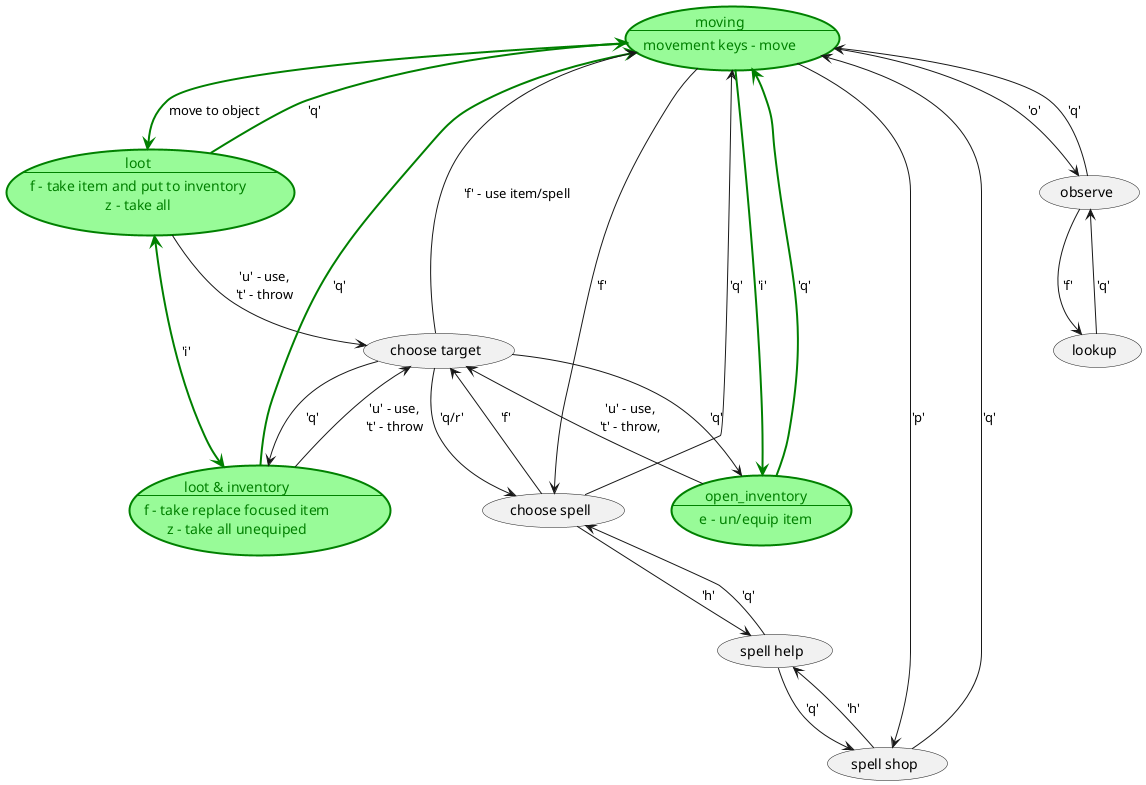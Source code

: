 @startuml

usecase moving #palegreen;line:green;line.bold;text:green as "moving
--
movement keys - move"


usecase loot #palegreen;line:green;line.bold;text:green as "loot
--
f - take item and put to inventory
z - take all"

usecase loot_inventory #palegreen;line:green;line.bold;text:green as "loot & inventory
--
f - take replace focused item
z - take all unequiped"

usecase open_inventory #palegreen;line:green;line.bold;text:green as "open_inventory
--
e - un/equip item"

(moving) --> (choose spell) : 'f'

(moving) --> (loot) #line:green;line.bold : move to object
(loot) --> (moving) #line:green;line.bold : 'q'
(loot) <--> (loot_inventory) #line:green;line.bold : 'i'
(loot) --> (choose target) : 'u' - use,\n't' - throw
(loot_inventory) --> (moving) #line:green;line.bold : 'q'
(loot_inventory) --> (choose target) : 'u' - use,\n't' - throw
(choose target) --> (loot_inventory) : 'q'

(moving) --> (open_inventory) #line:green;line.bold : 'i'
(open_inventory) --> (moving) #line:green;line.bold : 'q'

(open_inventory) --> (choose target) : 'u' - use,\n't' - throw,
(choose target) --> (open_inventory) : 'q'

(moving) --> (spell shop) : 'p'
(spell shop) --> (moving) : 'q'

(choose spell) --> (spell help) : 'h'
(spell help) --> (choose spell) : 'q'

(spell shop) --> (spell help) : 'h'
(spell help) --> (spell shop) : 'q'

(choose spell) --> (choose target) : 'f'
(choose target) --> (choose spell) : 'q/r'
(choose target) --> (moving) : 'f' - use item/spell

(choose spell) --> (moving) : 'q'

(moving) --> (observe) : 'o'
(observe) --> (lookup) : 'f'
(lookup) --> (observe) : 'q'
(observe) --> (moving) : 'q'

@enduml

